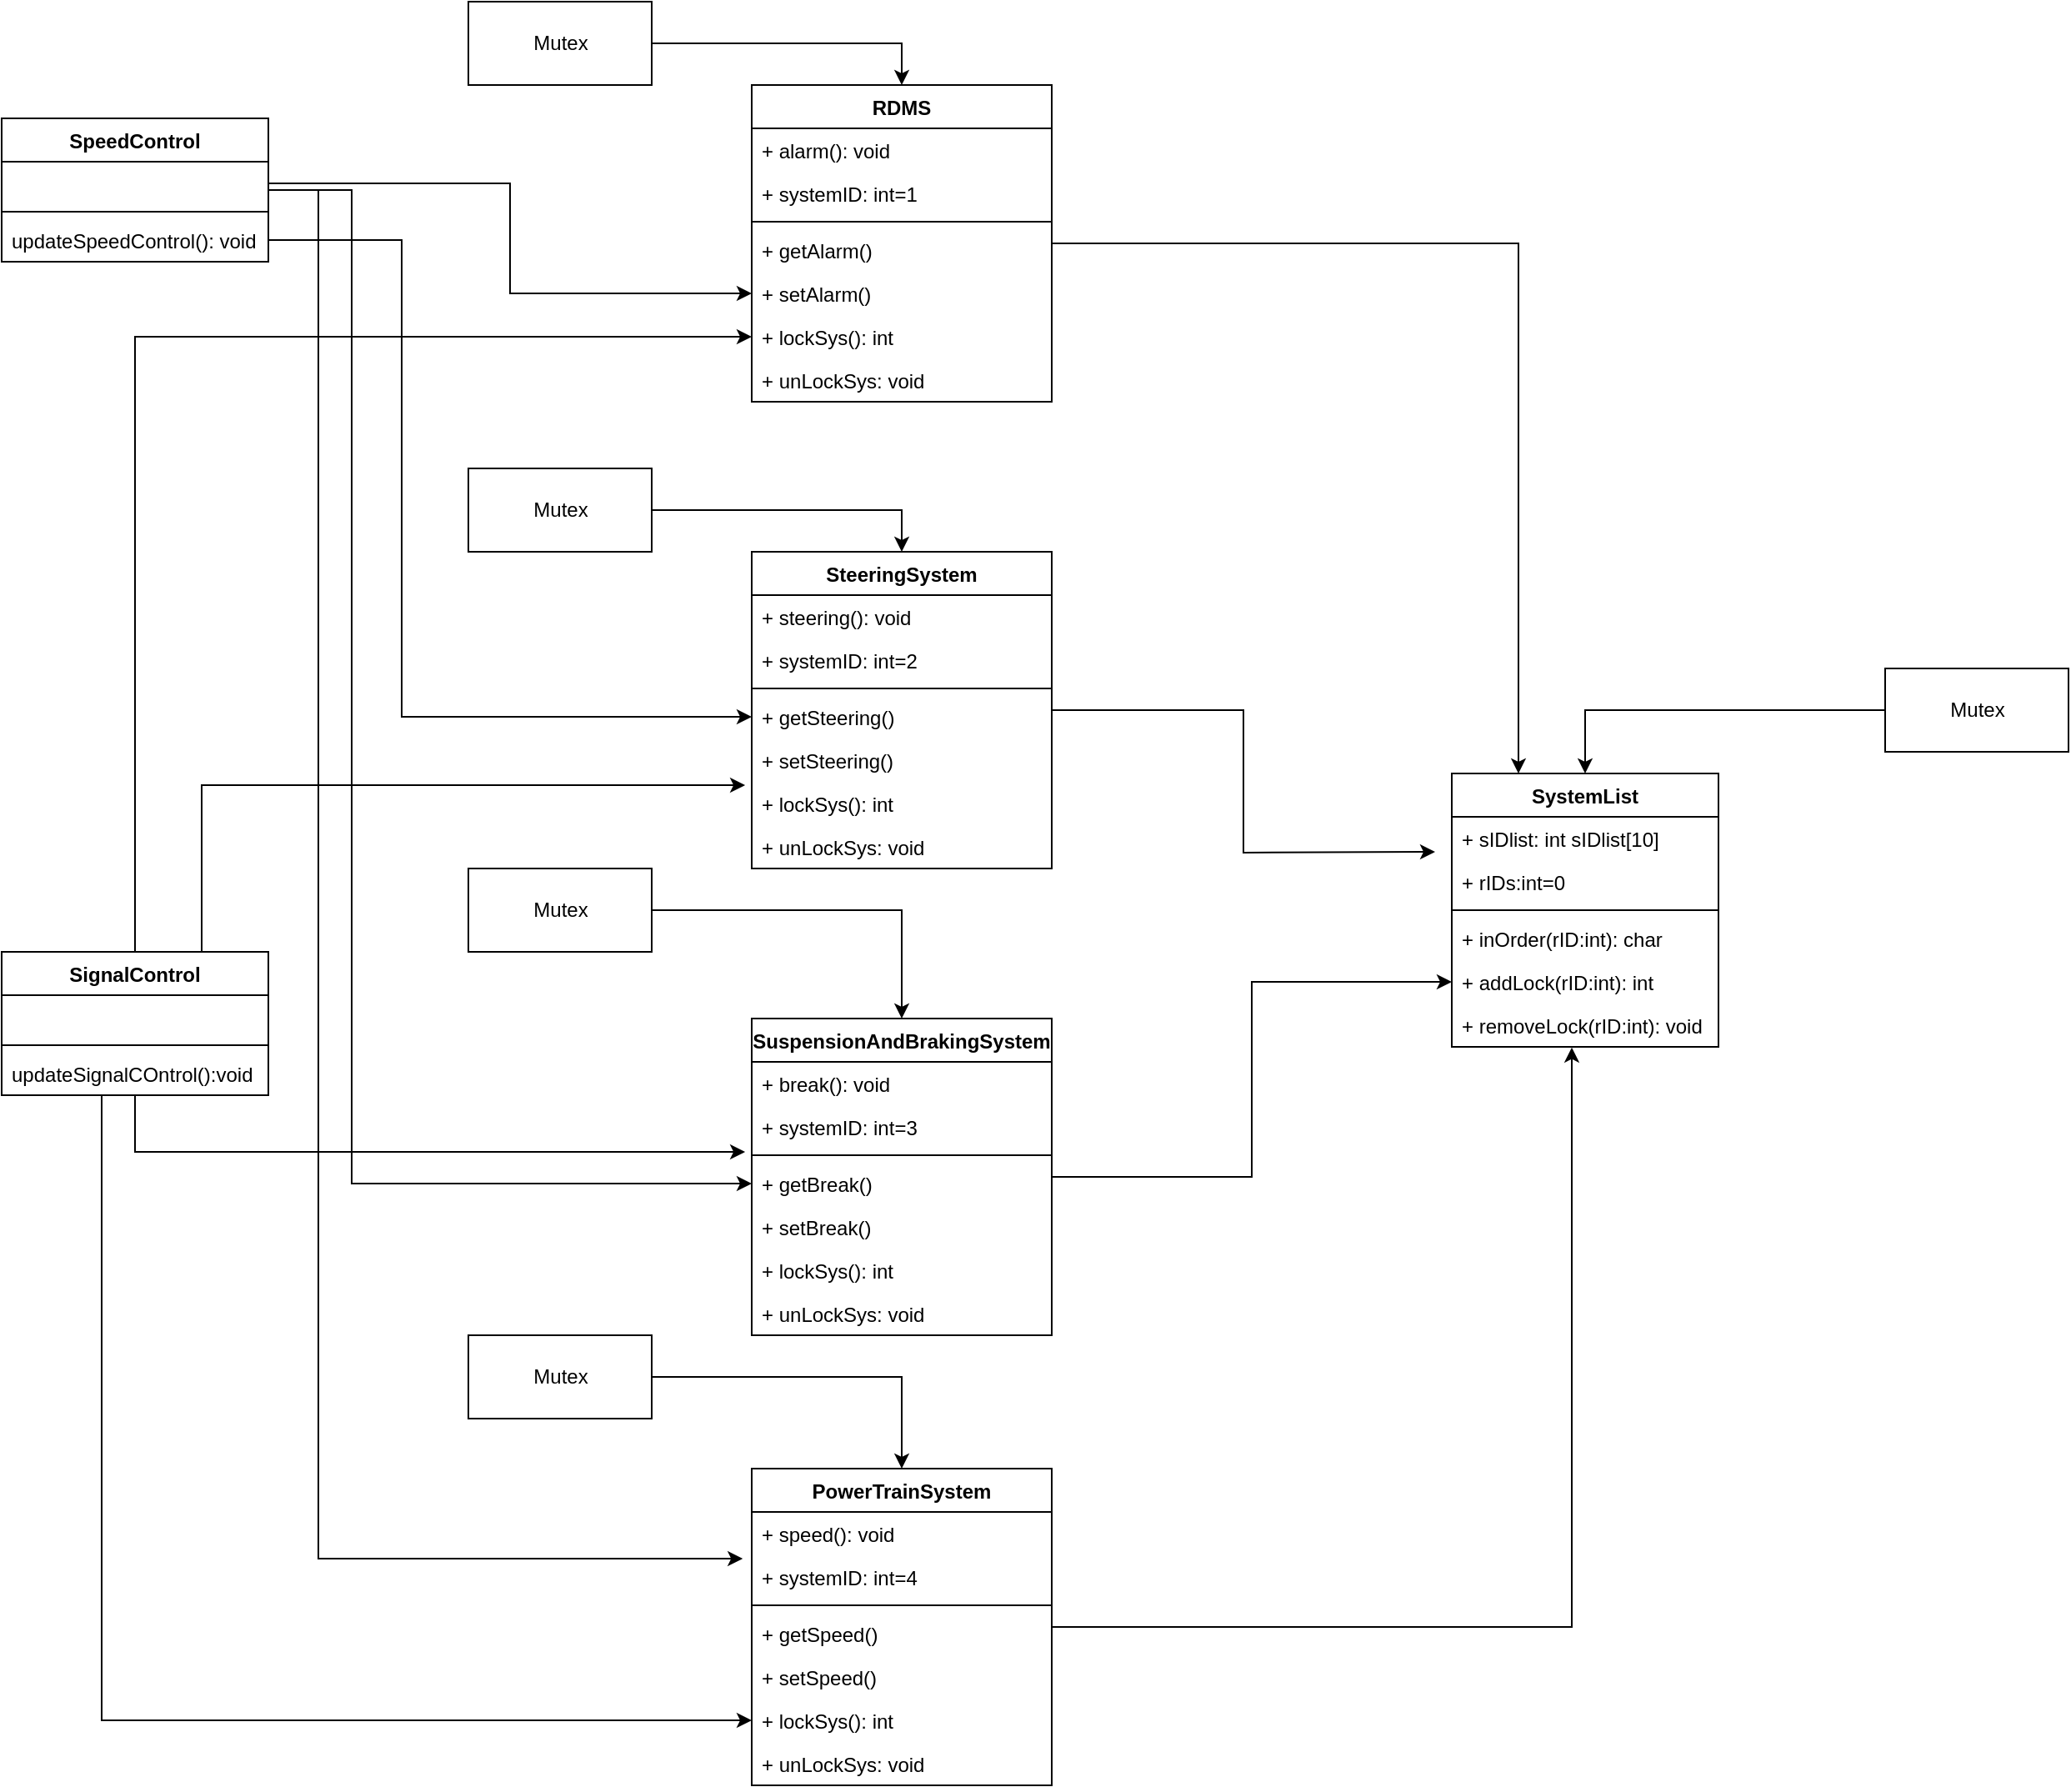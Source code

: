 <mxfile version="13.0.3" type="device"><diagram id="cE_WVwYFU8AeAmlzkJm4" name="Page-1"><mxGraphModel dx="2796" dy="1905" grid="1" gridSize="10" guides="1" tooltips="1" connect="1" arrows="1" fold="1" page="1" pageScale="1" pageWidth="1169" pageHeight="827" math="0" shadow="0"><root><mxCell id="0"/><mxCell id="1" parent="0"/><mxCell id="EM4rZvG8In3g44tiT3ri-82" style="edgeStyle=orthogonalEdgeStyle;rounded=0;orthogonalLoop=1;jettySize=auto;html=1;entryX=0.5;entryY=0;entryDx=0;entryDy=0;" edge="1" parent="1" source="EM4rZvG8In3g44tiT3ri-26" target="EM4rZvG8In3g44tiT3ri-1"><mxGeometry relative="1" as="geometry"/></mxCell><mxCell id="EM4rZvG8In3g44tiT3ri-26" value="Mutex" style="html=1;fillColor=none;" vertex="1" parent="1"><mxGeometry x="150" y="-200" width="110" height="50" as="geometry"/></mxCell><mxCell id="EM4rZvG8In3g44tiT3ri-83" style="edgeStyle=orthogonalEdgeStyle;rounded=0;orthogonalLoop=1;jettySize=auto;html=1;entryX=0.5;entryY=0;entryDx=0;entryDy=0;" edge="1" parent="1" source="EM4rZvG8In3g44tiT3ri-27" target="EM4rZvG8In3g44tiT3ri-5"><mxGeometry relative="1" as="geometry"/></mxCell><mxCell id="EM4rZvG8In3g44tiT3ri-27" value="Mutex" style="html=1;fillColor=none;" vertex="1" parent="1"><mxGeometry x="150" y="80" width="110" height="50" as="geometry"/></mxCell><mxCell id="EM4rZvG8In3g44tiT3ri-84" style="edgeStyle=orthogonalEdgeStyle;rounded=0;orthogonalLoop=1;jettySize=auto;html=1;entryX=0.5;entryY=0;entryDx=0;entryDy=0;" edge="1" parent="1" source="EM4rZvG8In3g44tiT3ri-28" target="EM4rZvG8In3g44tiT3ri-9"><mxGeometry relative="1" as="geometry"/></mxCell><mxCell id="EM4rZvG8In3g44tiT3ri-28" value="Mutex" style="html=1;fillColor=none;" vertex="1" parent="1"><mxGeometry x="150" y="320" width="110" height="50" as="geometry"/></mxCell><mxCell id="EM4rZvG8In3g44tiT3ri-85" style="edgeStyle=orthogonalEdgeStyle;rounded=0;orthogonalLoop=1;jettySize=auto;html=1;entryX=0.5;entryY=0;entryDx=0;entryDy=0;" edge="1" parent="1" source="EM4rZvG8In3g44tiT3ri-29" target="EM4rZvG8In3g44tiT3ri-17"><mxGeometry relative="1" as="geometry"/></mxCell><mxCell id="EM4rZvG8In3g44tiT3ri-29" value="Mutex&lt;br&gt;" style="html=1;fillColor=none;" vertex="1" parent="1"><mxGeometry x="150" y="600" width="110" height="50" as="geometry"/></mxCell><mxCell id="EM4rZvG8In3g44tiT3ri-86" style="edgeStyle=orthogonalEdgeStyle;rounded=0;orthogonalLoop=1;jettySize=auto;html=1;entryX=0.5;entryY=0;entryDx=0;entryDy=0;" edge="1" parent="1" source="EM4rZvG8In3g44tiT3ri-35" target="EM4rZvG8In3g44tiT3ri-13"><mxGeometry relative="1" as="geometry"/></mxCell><mxCell id="EM4rZvG8In3g44tiT3ri-35" value="Mutex&lt;br&gt;" style="html=1;fillColor=none;" vertex="1" parent="1"><mxGeometry x="1000" y="200" width="110" height="50" as="geometry"/></mxCell><mxCell id="EM4rZvG8In3g44tiT3ri-91" style="edgeStyle=orthogonalEdgeStyle;rounded=0;orthogonalLoop=1;jettySize=auto;html=1;entryX=0.45;entryY=1.013;entryDx=0;entryDy=0;entryPerimeter=0;" edge="1" parent="1" source="EM4rZvG8In3g44tiT3ri-17" target="EM4rZvG8In3g44tiT3ri-22"><mxGeometry relative="1" as="geometry"><Array as="points"><mxPoint x="812" y="775"/></Array></mxGeometry></mxCell><mxCell id="EM4rZvG8In3g44tiT3ri-17" value="PowerTrainSystem" style="swimlane;fontStyle=1;align=center;verticalAlign=top;childLayout=stackLayout;horizontal=1;startSize=26;horizontalStack=0;resizeParent=1;resizeParentMax=0;resizeLast=0;collapsible=1;marginBottom=0;" vertex="1" parent="1"><mxGeometry x="320" y="680" width="180" height="190" as="geometry"/></mxCell><mxCell id="EM4rZvG8In3g44tiT3ri-18" value="+ speed(): void" style="text;strokeColor=none;fillColor=none;align=left;verticalAlign=top;spacingLeft=4;spacingRight=4;overflow=hidden;rotatable=0;points=[[0,0.5],[1,0.5]];portConstraint=eastwest;" vertex="1" parent="EM4rZvG8In3g44tiT3ri-17"><mxGeometry y="26" width="180" height="26" as="geometry"/></mxCell><mxCell id="EM4rZvG8In3g44tiT3ri-43" value="+ systemID: int=4" style="text;strokeColor=none;fillColor=none;align=left;verticalAlign=top;spacingLeft=4;spacingRight=4;overflow=hidden;rotatable=0;points=[[0,0.5],[1,0.5]];portConstraint=eastwest;" vertex="1" parent="EM4rZvG8In3g44tiT3ri-17"><mxGeometry y="52" width="180" height="26" as="geometry"/></mxCell><mxCell id="EM4rZvG8In3g44tiT3ri-19" value="" style="line;strokeWidth=1;fillColor=none;align=left;verticalAlign=middle;spacingTop=-1;spacingLeft=3;spacingRight=3;rotatable=0;labelPosition=right;points=[];portConstraint=eastwest;" vertex="1" parent="EM4rZvG8In3g44tiT3ri-17"><mxGeometry y="78" width="180" height="8" as="geometry"/></mxCell><mxCell id="EM4rZvG8In3g44tiT3ri-20" value="+ getSpeed()" style="text;strokeColor=none;fillColor=none;align=left;verticalAlign=top;spacingLeft=4;spacingRight=4;overflow=hidden;rotatable=0;points=[[0,0.5],[1,0.5]];portConstraint=eastwest;" vertex="1" parent="EM4rZvG8In3g44tiT3ri-17"><mxGeometry y="86" width="180" height="26" as="geometry"/></mxCell><mxCell id="EM4rZvG8In3g44tiT3ri-55" value="+ setSpeed()" style="text;strokeColor=none;fillColor=none;align=left;verticalAlign=top;spacingLeft=4;spacingRight=4;overflow=hidden;rotatable=0;points=[[0,0.5],[1,0.5]];portConstraint=eastwest;" vertex="1" parent="EM4rZvG8In3g44tiT3ri-17"><mxGeometry y="112" width="180" height="26" as="geometry"/></mxCell><mxCell id="EM4rZvG8In3g44tiT3ri-56" value="+ lockSys(): int" style="text;strokeColor=none;fillColor=none;align=left;verticalAlign=top;spacingLeft=4;spacingRight=4;overflow=hidden;rotatable=0;points=[[0,0.5],[1,0.5]];portConstraint=eastwest;" vertex="1" parent="EM4rZvG8In3g44tiT3ri-17"><mxGeometry y="138" width="180" height="26" as="geometry"/></mxCell><mxCell id="EM4rZvG8In3g44tiT3ri-54" value="+ unLockSys: void" style="text;strokeColor=none;fillColor=none;align=left;verticalAlign=top;spacingLeft=4;spacingRight=4;overflow=hidden;rotatable=0;points=[[0,0.5],[1,0.5]];portConstraint=eastwest;" vertex="1" parent="EM4rZvG8In3g44tiT3ri-17"><mxGeometry y="164" width="180" height="26" as="geometry"/></mxCell><mxCell id="EM4rZvG8In3g44tiT3ri-89" style="edgeStyle=orthogonalEdgeStyle;rounded=0;orthogonalLoop=1;jettySize=auto;html=1;entryX=0;entryY=0.5;entryDx=0;entryDy=0;" edge="1" parent="1" source="EM4rZvG8In3g44tiT3ri-9" target="EM4rZvG8In3g44tiT3ri-25"><mxGeometry relative="1" as="geometry"><Array as="points"><mxPoint x="620" y="505"/><mxPoint x="620" y="388"/></Array></mxGeometry></mxCell><mxCell id="EM4rZvG8In3g44tiT3ri-9" value="SuspensionAndBrakingSystem" style="swimlane;fontStyle=1;align=center;verticalAlign=top;childLayout=stackLayout;horizontal=1;startSize=26;horizontalStack=0;resizeParent=1;resizeParentMax=0;resizeLast=0;collapsible=1;marginBottom=0;" vertex="1" parent="1"><mxGeometry x="320" y="410" width="180" height="190" as="geometry"/></mxCell><mxCell id="EM4rZvG8In3g44tiT3ri-44" value="+ break(): void" style="text;strokeColor=none;fillColor=none;align=left;verticalAlign=top;spacingLeft=4;spacingRight=4;overflow=hidden;rotatable=0;points=[[0,0.5],[1,0.5]];portConstraint=eastwest;" vertex="1" parent="EM4rZvG8In3g44tiT3ri-9"><mxGeometry y="26" width="180" height="26" as="geometry"/></mxCell><mxCell id="EM4rZvG8In3g44tiT3ri-42" value="+ systemID: int=3" style="text;strokeColor=none;fillColor=none;align=left;verticalAlign=top;spacingLeft=4;spacingRight=4;overflow=hidden;rotatable=0;points=[[0,0.5],[1,0.5]];portConstraint=eastwest;" vertex="1" parent="EM4rZvG8In3g44tiT3ri-9"><mxGeometry y="52" width="180" height="26" as="geometry"/></mxCell><mxCell id="EM4rZvG8In3g44tiT3ri-11" value="" style="line;strokeWidth=1;fillColor=none;align=left;verticalAlign=middle;spacingTop=-1;spacingLeft=3;spacingRight=3;rotatable=0;labelPosition=right;points=[];portConstraint=eastwest;" vertex="1" parent="EM4rZvG8In3g44tiT3ri-9"><mxGeometry y="78" width="180" height="8" as="geometry"/></mxCell><mxCell id="EM4rZvG8In3g44tiT3ri-12" value="+ getBreak()" style="text;strokeColor=none;fillColor=none;align=left;verticalAlign=top;spacingLeft=4;spacingRight=4;overflow=hidden;rotatable=0;points=[[0,0.5],[1,0.5]];portConstraint=eastwest;" vertex="1" parent="EM4rZvG8In3g44tiT3ri-9"><mxGeometry y="86" width="180" height="26" as="geometry"/></mxCell><mxCell id="EM4rZvG8In3g44tiT3ri-51" value="+ setBreak()" style="text;strokeColor=none;fillColor=none;align=left;verticalAlign=top;spacingLeft=4;spacingRight=4;overflow=hidden;rotatable=0;points=[[0,0.5],[1,0.5]];portConstraint=eastwest;" vertex="1" parent="EM4rZvG8In3g44tiT3ri-9"><mxGeometry y="112" width="180" height="26" as="geometry"/></mxCell><mxCell id="EM4rZvG8In3g44tiT3ri-53" value="+ lockSys(): int" style="text;strokeColor=none;fillColor=none;align=left;verticalAlign=top;spacingLeft=4;spacingRight=4;overflow=hidden;rotatable=0;points=[[0,0.5],[1,0.5]];portConstraint=eastwest;" vertex="1" parent="EM4rZvG8In3g44tiT3ri-9"><mxGeometry y="138" width="180" height="26" as="geometry"/></mxCell><mxCell id="EM4rZvG8In3g44tiT3ri-52" value="+ unLockSys: void" style="text;strokeColor=none;fillColor=none;align=left;verticalAlign=top;spacingLeft=4;spacingRight=4;overflow=hidden;rotatable=0;points=[[0,0.5],[1,0.5]];portConstraint=eastwest;" vertex="1" parent="EM4rZvG8In3g44tiT3ri-9"><mxGeometry y="164" width="180" height="26" as="geometry"/></mxCell><mxCell id="EM4rZvG8In3g44tiT3ri-88" style="edgeStyle=orthogonalEdgeStyle;rounded=0;orthogonalLoop=1;jettySize=auto;html=1;" edge="1" parent="1" source="EM4rZvG8In3g44tiT3ri-5"><mxGeometry relative="1" as="geometry"><mxPoint x="730" y="310" as="targetPoint"/></mxGeometry></mxCell><mxCell id="EM4rZvG8In3g44tiT3ri-5" value="SteeringSystem" style="swimlane;fontStyle=1;align=center;verticalAlign=top;childLayout=stackLayout;horizontal=1;startSize=26;horizontalStack=0;resizeParent=1;resizeParentMax=0;resizeLast=0;collapsible=1;marginBottom=0;" vertex="1" parent="1"><mxGeometry x="320" y="130" width="180" height="190" as="geometry"/></mxCell><mxCell id="EM4rZvG8In3g44tiT3ri-39" value="+ steering(): void" style="text;strokeColor=none;fillColor=none;align=left;verticalAlign=top;spacingLeft=4;spacingRight=4;overflow=hidden;rotatable=0;points=[[0,0.5],[1,0.5]];portConstraint=eastwest;" vertex="1" parent="EM4rZvG8In3g44tiT3ri-5"><mxGeometry y="26" width="180" height="26" as="geometry"/></mxCell><mxCell id="EM4rZvG8In3g44tiT3ri-41" value="+ systemID: int=2" style="text;strokeColor=none;fillColor=none;align=left;verticalAlign=top;spacingLeft=4;spacingRight=4;overflow=hidden;rotatable=0;points=[[0,0.5],[1,0.5]];portConstraint=eastwest;" vertex="1" parent="EM4rZvG8In3g44tiT3ri-5"><mxGeometry y="52" width="180" height="26" as="geometry"/></mxCell><mxCell id="EM4rZvG8In3g44tiT3ri-7" value="" style="line;strokeWidth=1;fillColor=none;align=left;verticalAlign=middle;spacingTop=-1;spacingLeft=3;spacingRight=3;rotatable=0;labelPosition=right;points=[];portConstraint=eastwest;" vertex="1" parent="EM4rZvG8In3g44tiT3ri-5"><mxGeometry y="78" width="180" height="8" as="geometry"/></mxCell><mxCell id="EM4rZvG8In3g44tiT3ri-8" value="+ getSteering()" style="text;strokeColor=none;fillColor=none;align=left;verticalAlign=top;spacingLeft=4;spacingRight=4;overflow=hidden;rotatable=0;points=[[0,0.5],[1,0.5]];portConstraint=eastwest;" vertex="1" parent="EM4rZvG8In3g44tiT3ri-5"><mxGeometry y="86" width="180" height="26" as="geometry"/></mxCell><mxCell id="EM4rZvG8In3g44tiT3ri-49" value="+ setSteering()" style="text;strokeColor=none;fillColor=none;align=left;verticalAlign=top;spacingLeft=4;spacingRight=4;overflow=hidden;rotatable=0;points=[[0,0.5],[1,0.5]];portConstraint=eastwest;" vertex="1" parent="EM4rZvG8In3g44tiT3ri-5"><mxGeometry y="112" width="180" height="26" as="geometry"/></mxCell><mxCell id="EM4rZvG8In3g44tiT3ri-50" value="+ lockSys(): int" style="text;strokeColor=none;fillColor=none;align=left;verticalAlign=top;spacingLeft=4;spacingRight=4;overflow=hidden;rotatable=0;points=[[0,0.5],[1,0.5]];portConstraint=eastwest;" vertex="1" parent="EM4rZvG8In3g44tiT3ri-5"><mxGeometry y="138" width="180" height="26" as="geometry"/></mxCell><mxCell id="EM4rZvG8In3g44tiT3ri-48" value="+ unLockSys: void" style="text;strokeColor=none;fillColor=none;align=left;verticalAlign=top;spacingLeft=4;spacingRight=4;overflow=hidden;rotatable=0;points=[[0,0.5],[1,0.5]];portConstraint=eastwest;" vertex="1" parent="EM4rZvG8In3g44tiT3ri-5"><mxGeometry y="164" width="180" height="26" as="geometry"/></mxCell><mxCell id="EM4rZvG8In3g44tiT3ri-87" style="edgeStyle=orthogonalEdgeStyle;rounded=0;orthogonalLoop=1;jettySize=auto;html=1;entryX=0.25;entryY=0;entryDx=0;entryDy=0;" edge="1" parent="1" source="EM4rZvG8In3g44tiT3ri-1" target="EM4rZvG8In3g44tiT3ri-13"><mxGeometry relative="1" as="geometry"/></mxCell><mxCell id="EM4rZvG8In3g44tiT3ri-1" value="RDMS" style="swimlane;fontStyle=1;align=center;verticalAlign=top;childLayout=stackLayout;horizontal=1;startSize=26;horizontalStack=0;resizeParent=1;resizeParentMax=0;resizeLast=0;collapsible=1;marginBottom=0;" vertex="1" parent="1"><mxGeometry x="320" y="-150" width="180" height="190" as="geometry"/></mxCell><mxCell id="EM4rZvG8In3g44tiT3ri-2" value="+ alarm(): void" style="text;strokeColor=none;fillColor=none;align=left;verticalAlign=top;spacingLeft=4;spacingRight=4;overflow=hidden;rotatable=0;points=[[0,0.5],[1,0.5]];portConstraint=eastwest;" vertex="1" parent="EM4rZvG8In3g44tiT3ri-1"><mxGeometry y="26" width="180" height="26" as="geometry"/></mxCell><mxCell id="EM4rZvG8In3g44tiT3ri-40" value="+ systemID: int=1" style="text;strokeColor=none;fillColor=none;align=left;verticalAlign=top;spacingLeft=4;spacingRight=4;overflow=hidden;rotatable=0;points=[[0,0.5],[1,0.5]];portConstraint=eastwest;" vertex="1" parent="EM4rZvG8In3g44tiT3ri-1"><mxGeometry y="52" width="180" height="26" as="geometry"/></mxCell><mxCell id="EM4rZvG8In3g44tiT3ri-3" value="" style="line;strokeWidth=1;fillColor=none;align=left;verticalAlign=middle;spacingTop=-1;spacingLeft=3;spacingRight=3;rotatable=0;labelPosition=right;points=[];portConstraint=eastwest;" vertex="1" parent="EM4rZvG8In3g44tiT3ri-1"><mxGeometry y="78" width="180" height="8" as="geometry"/></mxCell><mxCell id="EM4rZvG8In3g44tiT3ri-4" value="+ getAlarm()" style="text;strokeColor=none;fillColor=none;align=left;verticalAlign=top;spacingLeft=4;spacingRight=4;overflow=hidden;rotatable=0;points=[[0,0.5],[1,0.5]];portConstraint=eastwest;" vertex="1" parent="EM4rZvG8In3g44tiT3ri-1"><mxGeometry y="86" width="180" height="26" as="geometry"/></mxCell><mxCell id="EM4rZvG8In3g44tiT3ri-46" value="+ setAlarm()" style="text;strokeColor=none;fillColor=none;align=left;verticalAlign=top;spacingLeft=4;spacingRight=4;overflow=hidden;rotatable=0;points=[[0,0.5],[1,0.5]];portConstraint=eastwest;" vertex="1" parent="EM4rZvG8In3g44tiT3ri-1"><mxGeometry y="112" width="180" height="26" as="geometry"/></mxCell><mxCell id="EM4rZvG8In3g44tiT3ri-47" value="+ lockSys(): int" style="text;strokeColor=none;fillColor=none;align=left;verticalAlign=top;spacingLeft=4;spacingRight=4;overflow=hidden;rotatable=0;points=[[0,0.5],[1,0.5]];portConstraint=eastwest;" vertex="1" parent="EM4rZvG8In3g44tiT3ri-1"><mxGeometry y="138" width="180" height="26" as="geometry"/></mxCell><mxCell id="EM4rZvG8In3g44tiT3ri-45" value="+ unLockSys: void" style="text;strokeColor=none;fillColor=none;align=left;verticalAlign=top;spacingLeft=4;spacingRight=4;overflow=hidden;rotatable=0;points=[[0,0.5],[1,0.5]];portConstraint=eastwest;" vertex="1" parent="EM4rZvG8In3g44tiT3ri-1"><mxGeometry y="164" width="180" height="26" as="geometry"/></mxCell><mxCell id="EM4rZvG8In3g44tiT3ri-13" value="SystemList" style="swimlane;fontStyle=1;align=center;verticalAlign=top;childLayout=stackLayout;horizontal=1;startSize=26;horizontalStack=0;resizeParent=1;resizeParentMax=0;resizeLast=0;collapsible=1;marginBottom=0;" vertex="1" parent="1"><mxGeometry x="740" y="263" width="160" height="164" as="geometry"/></mxCell><mxCell id="EM4rZvG8In3g44tiT3ri-14" value="+ sIDlist: int sIDlist[10]" style="text;strokeColor=none;fillColor=none;align=left;verticalAlign=top;spacingLeft=4;spacingRight=4;overflow=hidden;rotatable=0;points=[[0,0.5],[1,0.5]];portConstraint=eastwest;" vertex="1" parent="EM4rZvG8In3g44tiT3ri-13"><mxGeometry y="26" width="160" height="26" as="geometry"/></mxCell><mxCell id="EM4rZvG8In3g44tiT3ri-21" value="+ rIDs:int=0" style="text;strokeColor=none;fillColor=none;align=left;verticalAlign=top;spacingLeft=4;spacingRight=4;overflow=hidden;rotatable=0;points=[[0,0.5],[1,0.5]];portConstraint=eastwest;" vertex="1" parent="EM4rZvG8In3g44tiT3ri-13"><mxGeometry y="52" width="160" height="26" as="geometry"/></mxCell><mxCell id="EM4rZvG8In3g44tiT3ri-15" value="" style="line;strokeWidth=1;fillColor=none;align=left;verticalAlign=middle;spacingTop=-1;spacingLeft=3;spacingRight=3;rotatable=0;labelPosition=right;points=[];portConstraint=eastwest;" vertex="1" parent="EM4rZvG8In3g44tiT3ri-13"><mxGeometry y="78" width="160" height="8" as="geometry"/></mxCell><mxCell id="EM4rZvG8In3g44tiT3ri-16" value="+ inOrder(rID:int): char" style="text;strokeColor=none;fillColor=none;align=left;verticalAlign=top;spacingLeft=4;spacingRight=4;overflow=hidden;rotatable=0;points=[[0,0.5],[1,0.5]];portConstraint=eastwest;" vertex="1" parent="EM4rZvG8In3g44tiT3ri-13"><mxGeometry y="86" width="160" height="26" as="geometry"/></mxCell><mxCell id="EM4rZvG8In3g44tiT3ri-25" value="+ addLock(rID:int): int" style="text;strokeColor=none;fillColor=none;align=left;verticalAlign=top;spacingLeft=4;spacingRight=4;overflow=hidden;rotatable=0;points=[[0,0.5],[1,0.5]];portConstraint=eastwest;" vertex="1" parent="EM4rZvG8In3g44tiT3ri-13"><mxGeometry y="112" width="160" height="26" as="geometry"/></mxCell><mxCell id="EM4rZvG8In3g44tiT3ri-22" value="+ removeLock(rID:int): void" style="text;strokeColor=none;fillColor=none;align=left;verticalAlign=top;spacingLeft=4;spacingRight=4;overflow=hidden;rotatable=0;points=[[0,0.5],[1,0.5]];portConstraint=eastwest;" vertex="1" parent="EM4rZvG8In3g44tiT3ri-13"><mxGeometry y="138" width="160" height="26" as="geometry"/></mxCell><mxCell id="EM4rZvG8In3g44tiT3ri-75" style="edgeStyle=orthogonalEdgeStyle;rounded=0;orthogonalLoop=1;jettySize=auto;html=1;entryX=0;entryY=0.5;entryDx=0;entryDy=0;" edge="1" parent="1" source="EM4rZvG8In3g44tiT3ri-65" target="EM4rZvG8In3g44tiT3ri-12"><mxGeometry relative="1" as="geometry"><Array as="points"><mxPoint x="80" y="-87"/><mxPoint x="80" y="509"/></Array></mxGeometry></mxCell><mxCell id="EM4rZvG8In3g44tiT3ri-76" style="edgeStyle=orthogonalEdgeStyle;rounded=0;orthogonalLoop=1;jettySize=auto;html=1;entryX=-0.03;entryY=0.077;entryDx=0;entryDy=0;entryPerimeter=0;" edge="1" parent="1" source="EM4rZvG8In3g44tiT3ri-65" target="EM4rZvG8In3g44tiT3ri-43"><mxGeometry relative="1" as="geometry"><Array as="points"><mxPoint x="60" y="-87"/><mxPoint x="60" y="734"/></Array></mxGeometry></mxCell><mxCell id="EM4rZvG8In3g44tiT3ri-65" value="SpeedControl" style="swimlane;fontStyle=1;align=center;verticalAlign=top;childLayout=stackLayout;horizontal=1;startSize=26;horizontalStack=0;resizeParent=1;resizeParentMax=0;resizeLast=0;collapsible=1;marginBottom=0;fillColor=none;" vertex="1" parent="1"><mxGeometry x="-130" y="-130" width="160" height="86" as="geometry"/></mxCell><mxCell id="EM4rZvG8In3g44tiT3ri-66" value="  " style="text;strokeColor=none;fillColor=none;align=left;verticalAlign=top;spacingLeft=4;spacingRight=4;overflow=hidden;rotatable=0;points=[[0,0.5],[1,0.5]];portConstraint=eastwest;" vertex="1" parent="EM4rZvG8In3g44tiT3ri-65"><mxGeometry y="26" width="160" height="26" as="geometry"/></mxCell><mxCell id="EM4rZvG8In3g44tiT3ri-67" value="" style="line;strokeWidth=1;fillColor=none;align=left;verticalAlign=middle;spacingTop=-1;spacingLeft=3;spacingRight=3;rotatable=0;labelPosition=right;points=[];portConstraint=eastwest;" vertex="1" parent="EM4rZvG8In3g44tiT3ri-65"><mxGeometry y="52" width="160" height="8" as="geometry"/></mxCell><mxCell id="EM4rZvG8In3g44tiT3ri-68" value="updateSpeedControl(): void" style="text;strokeColor=none;fillColor=none;align=left;verticalAlign=top;spacingLeft=4;spacingRight=4;overflow=hidden;rotatable=0;points=[[0,0.5],[1,0.5]];portConstraint=eastwest;" vertex="1" parent="EM4rZvG8In3g44tiT3ri-65"><mxGeometry y="60" width="160" height="26" as="geometry"/></mxCell><mxCell id="EM4rZvG8In3g44tiT3ri-77" style="edgeStyle=orthogonalEdgeStyle;rounded=0;orthogonalLoop=1;jettySize=auto;html=1;entryX=0;entryY=0.5;entryDx=0;entryDy=0;" edge="1" parent="1" source="EM4rZvG8In3g44tiT3ri-69" target="EM4rZvG8In3g44tiT3ri-47"><mxGeometry relative="1" as="geometry"/></mxCell><mxCell id="EM4rZvG8In3g44tiT3ri-78" style="edgeStyle=orthogonalEdgeStyle;rounded=0;orthogonalLoop=1;jettySize=auto;html=1;entryX=-0.022;entryY=0.077;entryDx=0;entryDy=0;entryPerimeter=0;" edge="1" parent="1" source="EM4rZvG8In3g44tiT3ri-69" target="EM4rZvG8In3g44tiT3ri-50"><mxGeometry relative="1" as="geometry"><Array as="points"><mxPoint x="-10" y="270"/></Array></mxGeometry></mxCell><mxCell id="EM4rZvG8In3g44tiT3ri-80" style="edgeStyle=orthogonalEdgeStyle;rounded=0;orthogonalLoop=1;jettySize=auto;html=1;entryX=-0.022;entryY=1.077;entryDx=0;entryDy=0;entryPerimeter=0;" edge="1" parent="1" source="EM4rZvG8In3g44tiT3ri-69" target="EM4rZvG8In3g44tiT3ri-42"><mxGeometry relative="1" as="geometry"/></mxCell><mxCell id="EM4rZvG8In3g44tiT3ri-81" style="edgeStyle=orthogonalEdgeStyle;rounded=0;orthogonalLoop=1;jettySize=auto;html=1;entryX=0;entryY=0.5;entryDx=0;entryDy=0;" edge="1" parent="1" source="EM4rZvG8In3g44tiT3ri-69" target="EM4rZvG8In3g44tiT3ri-56"><mxGeometry relative="1" as="geometry"><Array as="points"><mxPoint x="-70" y="831"/></Array></mxGeometry></mxCell><mxCell id="EM4rZvG8In3g44tiT3ri-69" value="SignalControl" style="swimlane;fontStyle=1;align=center;verticalAlign=top;childLayout=stackLayout;horizontal=1;startSize=26;horizontalStack=0;resizeParent=1;resizeParentMax=0;resizeLast=0;collapsible=1;marginBottom=0;fillColor=none;" vertex="1" parent="1"><mxGeometry x="-130" y="370" width="160" height="86" as="geometry"/></mxCell><mxCell id="EM4rZvG8In3g44tiT3ri-70" value="  " style="text;strokeColor=none;fillColor=none;align=left;verticalAlign=top;spacingLeft=4;spacingRight=4;overflow=hidden;rotatable=0;points=[[0,0.5],[1,0.5]];portConstraint=eastwest;" vertex="1" parent="EM4rZvG8In3g44tiT3ri-69"><mxGeometry y="26" width="160" height="26" as="geometry"/></mxCell><mxCell id="EM4rZvG8In3g44tiT3ri-71" value="" style="line;strokeWidth=1;fillColor=none;align=left;verticalAlign=middle;spacingTop=-1;spacingLeft=3;spacingRight=3;rotatable=0;labelPosition=right;points=[];portConstraint=eastwest;" vertex="1" parent="EM4rZvG8In3g44tiT3ri-69"><mxGeometry y="52" width="160" height="8" as="geometry"/></mxCell><mxCell id="EM4rZvG8In3g44tiT3ri-72" value="updateSignalCOntrol():void" style="text;strokeColor=none;fillColor=none;align=left;verticalAlign=top;spacingLeft=4;spacingRight=4;overflow=hidden;rotatable=0;points=[[0,0.5],[1,0.5]];portConstraint=eastwest;" vertex="1" parent="EM4rZvG8In3g44tiT3ri-69"><mxGeometry y="60" width="160" height="26" as="geometry"/></mxCell><mxCell id="EM4rZvG8In3g44tiT3ri-73" style="edgeStyle=orthogonalEdgeStyle;rounded=0;orthogonalLoop=1;jettySize=auto;html=1;entryX=0;entryY=0.5;entryDx=0;entryDy=0;" edge="1" parent="1" source="EM4rZvG8In3g44tiT3ri-66" target="EM4rZvG8In3g44tiT3ri-46"><mxGeometry relative="1" as="geometry"/></mxCell><mxCell id="EM4rZvG8In3g44tiT3ri-74" style="edgeStyle=orthogonalEdgeStyle;rounded=0;orthogonalLoop=1;jettySize=auto;html=1;entryX=0;entryY=0.5;entryDx=0;entryDy=0;" edge="1" parent="1" source="EM4rZvG8In3g44tiT3ri-68" target="EM4rZvG8In3g44tiT3ri-8"><mxGeometry relative="1" as="geometry"><Array as="points"><mxPoint x="110" y="-57"/><mxPoint x="110" y="229"/></Array></mxGeometry></mxCell></root></mxGraphModel></diagram></mxfile>
